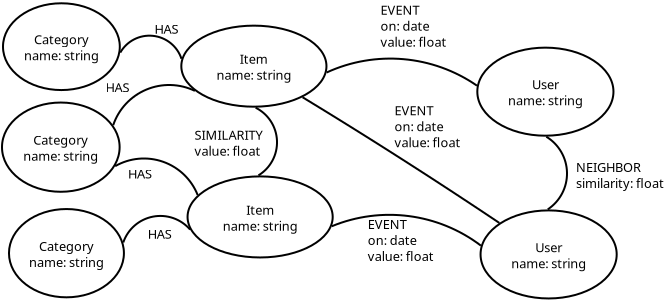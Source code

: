 <?xml version="1.0" encoding="UTF-8"?>
<dia:diagram xmlns:dia="http://www.lysator.liu.se/~alla/dia/">
  <dia:layer name="Fondo" visible="true" active="true">
    <dia:object type="Flowchart - Ellipse" version="0" id="O0">
      <dia:attribute name="obj_pos">
        <dia:point val="7.993,-2.153"/>
      </dia:attribute>
      <dia:attribute name="obj_bb">
        <dia:rectangle val="7.943,-2.203;15.3,1.95"/>
      </dia:attribute>
      <dia:attribute name="elem_corner">
        <dia:point val="7.993,-2.153"/>
      </dia:attribute>
      <dia:attribute name="elem_width">
        <dia:real val="7.257"/>
      </dia:attribute>
      <dia:attribute name="elem_height">
        <dia:real val="4.053"/>
      </dia:attribute>
      <dia:attribute name="border_width">
        <dia:real val="0.1"/>
      </dia:attribute>
      <dia:attribute name="show_background">
        <dia:boolean val="true"/>
      </dia:attribute>
      <dia:attribute name="padding">
        <dia:real val="0.354"/>
      </dia:attribute>
      <dia:attribute name="text">
        <dia:composite type="text">
          <dia:attribute name="string">
            <dia:string>#Item
name: string#</dia:string>
          </dia:attribute>
          <dia:attribute name="font">
            <dia:font family="Droid Sans Thai" style="0" name="Courier"/>
          </dia:attribute>
          <dia:attribute name="height">
            <dia:real val="0.8"/>
          </dia:attribute>
          <dia:attribute name="pos">
            <dia:point val="11.622,-0.332"/>
          </dia:attribute>
          <dia:attribute name="color">
            <dia:color val="#000000"/>
          </dia:attribute>
          <dia:attribute name="alignment">
            <dia:enum val="1"/>
          </dia:attribute>
        </dia:composite>
      </dia:attribute>
    </dia:object>
    <dia:object type="Flowchart - Ellipse" version="0" id="O1">
      <dia:attribute name="obj_pos">
        <dia:point val="22.793,-1.053"/>
      </dia:attribute>
      <dia:attribute name="obj_bb">
        <dia:rectangle val="22.743,-1.103;29.65,3.4"/>
      </dia:attribute>
      <dia:attribute name="elem_corner">
        <dia:point val="22.793,-1.053"/>
      </dia:attribute>
      <dia:attribute name="elem_width">
        <dia:real val="6.807"/>
      </dia:attribute>
      <dia:attribute name="elem_height">
        <dia:real val="4.403"/>
      </dia:attribute>
      <dia:attribute name="border_width">
        <dia:real val="0.1"/>
      </dia:attribute>
      <dia:attribute name="show_background">
        <dia:boolean val="true"/>
      </dia:attribute>
      <dia:attribute name="padding">
        <dia:real val="0.354"/>
      </dia:attribute>
      <dia:attribute name="text">
        <dia:composite type="text">
          <dia:attribute name="string">
            <dia:string>#User
name: string#</dia:string>
          </dia:attribute>
          <dia:attribute name="font">
            <dia:font family="Droid Sans Thai" style="0" name="Courier"/>
          </dia:attribute>
          <dia:attribute name="height">
            <dia:real val="0.8"/>
          </dia:attribute>
          <dia:attribute name="pos">
            <dia:point val="26.197,0.943"/>
          </dia:attribute>
          <dia:attribute name="color">
            <dia:color val="#000000"/>
          </dia:attribute>
          <dia:attribute name="alignment">
            <dia:enum val="1"/>
          </dia:attribute>
        </dia:composite>
      </dia:attribute>
    </dia:object>
    <dia:object type="Flowchart - Ellipse" version="0" id="O2">
      <dia:attribute name="obj_pos">
        <dia:point val="22.955,7.085"/>
      </dia:attribute>
      <dia:attribute name="obj_bb">
        <dia:rectangle val="22.905,7.035;29.812,11.538"/>
      </dia:attribute>
      <dia:attribute name="elem_corner">
        <dia:point val="22.955,7.085"/>
      </dia:attribute>
      <dia:attribute name="elem_width">
        <dia:real val="6.807"/>
      </dia:attribute>
      <dia:attribute name="elem_height">
        <dia:real val="4.403"/>
      </dia:attribute>
      <dia:attribute name="border_width">
        <dia:real val="0.1"/>
      </dia:attribute>
      <dia:attribute name="show_background">
        <dia:boolean val="true"/>
      </dia:attribute>
      <dia:attribute name="padding">
        <dia:real val="0.354"/>
      </dia:attribute>
      <dia:attribute name="text">
        <dia:composite type="text">
          <dia:attribute name="string">
            <dia:string>#User
name: string#</dia:string>
          </dia:attribute>
          <dia:attribute name="font">
            <dia:font family="Droid Sans Thai" style="0" name="Courier"/>
          </dia:attribute>
          <dia:attribute name="height">
            <dia:real val="0.8"/>
          </dia:attribute>
          <dia:attribute name="pos">
            <dia:point val="26.358,9.082"/>
          </dia:attribute>
          <dia:attribute name="color">
            <dia:color val="#000000"/>
          </dia:attribute>
          <dia:attribute name="alignment">
            <dia:enum val="1"/>
          </dia:attribute>
        </dia:composite>
      </dia:attribute>
    </dia:object>
    <dia:object type="Flowchart - Ellipse" version="0" id="O3">
      <dia:attribute name="obj_pos">
        <dia:point val="8.305,5.385"/>
      </dia:attribute>
      <dia:attribute name="obj_bb">
        <dia:rectangle val="8.255,5.335;15.612,9.488"/>
      </dia:attribute>
      <dia:attribute name="elem_corner">
        <dia:point val="8.305,5.385"/>
      </dia:attribute>
      <dia:attribute name="elem_width">
        <dia:real val="7.257"/>
      </dia:attribute>
      <dia:attribute name="elem_height">
        <dia:real val="4.053"/>
      </dia:attribute>
      <dia:attribute name="border_width">
        <dia:real val="0.1"/>
      </dia:attribute>
      <dia:attribute name="show_background">
        <dia:boolean val="true"/>
      </dia:attribute>
      <dia:attribute name="padding">
        <dia:real val="0.354"/>
      </dia:attribute>
      <dia:attribute name="text">
        <dia:composite type="text">
          <dia:attribute name="string">
            <dia:string>#Item
name: string#</dia:string>
          </dia:attribute>
          <dia:attribute name="font">
            <dia:font family="Droid Sans Thai" style="0" name="Courier"/>
          </dia:attribute>
          <dia:attribute name="height">
            <dia:real val="0.8"/>
          </dia:attribute>
          <dia:attribute name="pos">
            <dia:point val="11.933,7.207"/>
          </dia:attribute>
          <dia:attribute name="color">
            <dia:color val="#000000"/>
          </dia:attribute>
          <dia:attribute name="alignment">
            <dia:enum val="1"/>
          </dia:attribute>
        </dia:composite>
      </dia:attribute>
    </dia:object>
    <dia:object type="Flowchart - Ellipse" version="0" id="O4">
      <dia:attribute name="obj_pos">
        <dia:point val="-0.923,-3.271"/>
      </dia:attribute>
      <dia:attribute name="obj_bb">
        <dia:rectangle val="-0.973,-3.321;4.967,1.118"/>
      </dia:attribute>
      <dia:attribute name="elem_corner">
        <dia:point val="-0.923,-3.271"/>
      </dia:attribute>
      <dia:attribute name="elem_width">
        <dia:real val="5.84"/>
      </dia:attribute>
      <dia:attribute name="elem_height">
        <dia:real val="4.339"/>
      </dia:attribute>
      <dia:attribute name="border_width">
        <dia:real val="0.1"/>
      </dia:attribute>
      <dia:attribute name="show_background">
        <dia:boolean val="true"/>
      </dia:attribute>
      <dia:attribute name="padding">
        <dia:real val="0.354"/>
      </dia:attribute>
      <dia:attribute name="text">
        <dia:composite type="text">
          <dia:attribute name="string">
            <dia:string>#Category
name: string#</dia:string>
          </dia:attribute>
          <dia:attribute name="font">
            <dia:font family="Droid Sans Thai" style="0" name="Courier"/>
          </dia:attribute>
          <dia:attribute name="height">
            <dia:real val="0.8"/>
          </dia:attribute>
          <dia:attribute name="pos">
            <dia:point val="1.997,-1.307"/>
          </dia:attribute>
          <dia:attribute name="color">
            <dia:color val="#000000"/>
          </dia:attribute>
          <dia:attribute name="alignment">
            <dia:enum val="1"/>
          </dia:attribute>
        </dia:composite>
      </dia:attribute>
    </dia:object>
    <dia:object type="Flowchart - Ellipse" version="0" id="O5">
      <dia:attribute name="obj_pos">
        <dia:point val="-0.973,1.692"/>
      </dia:attribute>
      <dia:attribute name="obj_bb">
        <dia:rectangle val="-1.023,1.642;4.957,6.204"/>
      </dia:attribute>
      <dia:attribute name="elem_corner">
        <dia:point val="-0.973,1.692"/>
      </dia:attribute>
      <dia:attribute name="elem_width">
        <dia:real val="5.881"/>
      </dia:attribute>
      <dia:attribute name="elem_height">
        <dia:real val="4.462"/>
      </dia:attribute>
      <dia:attribute name="border_width">
        <dia:real val="0.1"/>
      </dia:attribute>
      <dia:attribute name="show_background">
        <dia:boolean val="true"/>
      </dia:attribute>
      <dia:attribute name="padding">
        <dia:real val="0.354"/>
      </dia:attribute>
      <dia:attribute name="text">
        <dia:composite type="text">
          <dia:attribute name="string">
            <dia:string>#Category
name: string#</dia:string>
          </dia:attribute>
          <dia:attribute name="font">
            <dia:font family="Droid Sans Thai" style="0" name="Courier"/>
          </dia:attribute>
          <dia:attribute name="height">
            <dia:real val="0.8"/>
          </dia:attribute>
          <dia:attribute name="pos">
            <dia:point val="1.967,3.718"/>
          </dia:attribute>
          <dia:attribute name="color">
            <dia:color val="#000000"/>
          </dia:attribute>
          <dia:attribute name="alignment">
            <dia:enum val="1"/>
          </dia:attribute>
        </dia:composite>
      </dia:attribute>
    </dia:object>
    <dia:object type="Flowchart - Ellipse" version="0" id="O6">
      <dia:attribute name="obj_pos">
        <dia:point val="-0.624,7.017"/>
      </dia:attribute>
      <dia:attribute name="obj_bb">
        <dia:rectangle val="-0.674,6.967;5.173,11.481"/>
      </dia:attribute>
      <dia:attribute name="elem_corner">
        <dia:point val="-0.624,7.017"/>
      </dia:attribute>
      <dia:attribute name="elem_width">
        <dia:real val="5.747"/>
      </dia:attribute>
      <dia:attribute name="elem_height">
        <dia:real val="4.414"/>
      </dia:attribute>
      <dia:attribute name="border_width">
        <dia:real val="0.1"/>
      </dia:attribute>
      <dia:attribute name="show_background">
        <dia:boolean val="true"/>
      </dia:attribute>
      <dia:attribute name="padding">
        <dia:real val="0.354"/>
      </dia:attribute>
      <dia:attribute name="text">
        <dia:composite type="text">
          <dia:attribute name="string">
            <dia:string>#Category
name: string#</dia:string>
          </dia:attribute>
          <dia:attribute name="font">
            <dia:font family="Droid Sans Thai" style="0" name="Courier"/>
          </dia:attribute>
          <dia:attribute name="height">
            <dia:real val="0.8"/>
          </dia:attribute>
          <dia:attribute name="pos">
            <dia:point val="2.25,9.019"/>
          </dia:attribute>
          <dia:attribute name="color">
            <dia:color val="#000000"/>
          </dia:attribute>
          <dia:attribute name="alignment">
            <dia:enum val="1"/>
          </dia:attribute>
        </dia:composite>
      </dia:attribute>
    </dia:object>
    <dia:object type="Standard - Text" version="1" id="O7">
      <dia:attribute name="obj_pos">
        <dia:point val="17.95,-2.7"/>
      </dia:attribute>
      <dia:attribute name="obj_bb">
        <dia:rectangle val="17.95,-3.295;21.555,-0.948"/>
      </dia:attribute>
      <dia:attribute name="text">
        <dia:composite type="text">
          <dia:attribute name="string">
            <dia:string>#EVENT
on: date
value: float#</dia:string>
          </dia:attribute>
          <dia:attribute name="font">
            <dia:font family="Droid Sans Thai" style="0" name="Courier"/>
          </dia:attribute>
          <dia:attribute name="height">
            <dia:real val="0.8"/>
          </dia:attribute>
          <dia:attribute name="pos">
            <dia:point val="17.95,-2.7"/>
          </dia:attribute>
          <dia:attribute name="color">
            <dia:color val="#000000"/>
          </dia:attribute>
          <dia:attribute name="alignment">
            <dia:enum val="0"/>
          </dia:attribute>
        </dia:composite>
      </dia:attribute>
      <dia:attribute name="valign">
        <dia:enum val="3"/>
      </dia:attribute>
    </dia:object>
    <dia:object type="Standard - Text" version="1" id="O8">
      <dia:attribute name="obj_pos">
        <dia:point val="18.655,2.33"/>
      </dia:attribute>
      <dia:attribute name="obj_bb">
        <dia:rectangle val="18.655,1.735;22.26,4.082"/>
      </dia:attribute>
      <dia:attribute name="text">
        <dia:composite type="text">
          <dia:attribute name="string">
            <dia:string>#EVENT
on: date
value: float#</dia:string>
          </dia:attribute>
          <dia:attribute name="font">
            <dia:font family="Droid Sans Thai" style="0" name="Courier"/>
          </dia:attribute>
          <dia:attribute name="height">
            <dia:real val="0.8"/>
          </dia:attribute>
          <dia:attribute name="pos">
            <dia:point val="18.655,2.33"/>
          </dia:attribute>
          <dia:attribute name="color">
            <dia:color val="#000000"/>
          </dia:attribute>
          <dia:attribute name="alignment">
            <dia:enum val="0"/>
          </dia:attribute>
        </dia:composite>
      </dia:attribute>
      <dia:attribute name="valign">
        <dia:enum val="3"/>
      </dia:attribute>
    </dia:object>
    <dia:object type="Standard - Text" version="1" id="O9">
      <dia:attribute name="obj_pos">
        <dia:point val="17.31,8.015"/>
      </dia:attribute>
      <dia:attribute name="obj_bb">
        <dia:rectangle val="17.31,7.42;20.915,9.768"/>
      </dia:attribute>
      <dia:attribute name="text">
        <dia:composite type="text">
          <dia:attribute name="string">
            <dia:string>#EVENT
on: date
value: float#</dia:string>
          </dia:attribute>
          <dia:attribute name="font">
            <dia:font family="Droid Sans Thai" style="0" name="Courier"/>
          </dia:attribute>
          <dia:attribute name="height">
            <dia:real val="0.8"/>
          </dia:attribute>
          <dia:attribute name="pos">
            <dia:point val="17.31,8.015"/>
          </dia:attribute>
          <dia:attribute name="color">
            <dia:color val="#000000"/>
          </dia:attribute>
          <dia:attribute name="alignment">
            <dia:enum val="0"/>
          </dia:attribute>
        </dia:composite>
      </dia:attribute>
      <dia:attribute name="valign">
        <dia:enum val="3"/>
      </dia:attribute>
    </dia:object>
    <dia:object type="Standard - Text" version="1" id="O10">
      <dia:attribute name="obj_pos">
        <dia:point val="6.65,-1.75"/>
      </dia:attribute>
      <dia:attribute name="obj_bb">
        <dia:rectangle val="6.65,-2.364;7.996,-1.56"/>
      </dia:attribute>
      <dia:attribute name="text">
        <dia:composite type="text">
          <dia:attribute name="string">
            <dia:string>#HAS#</dia:string>
          </dia:attribute>
          <dia:attribute name="font">
            <dia:font family="Droid Sans Thai" style="0" name="Courier"/>
          </dia:attribute>
          <dia:attribute name="height">
            <dia:real val="0.8"/>
          </dia:attribute>
          <dia:attribute name="pos">
            <dia:point val="6.65,-1.75"/>
          </dia:attribute>
          <dia:attribute name="color">
            <dia:color val="#000000"/>
          </dia:attribute>
          <dia:attribute name="alignment">
            <dia:enum val="0"/>
          </dia:attribute>
        </dia:composite>
      </dia:attribute>
      <dia:attribute name="valign">
        <dia:enum val="3"/>
      </dia:attribute>
    </dia:object>
    <dia:object type="Standard - Text" version="1" id="O11">
      <dia:attribute name="obj_pos">
        <dia:point val="4.205,1.18"/>
      </dia:attribute>
      <dia:attribute name="obj_bb">
        <dia:rectangle val="4.205,0.585;5.532,1.333"/>
      </dia:attribute>
      <dia:attribute name="text">
        <dia:composite type="text">
          <dia:attribute name="string">
            <dia:string>#HAS#</dia:string>
          </dia:attribute>
          <dia:attribute name="font">
            <dia:font family="Droid Sans Thai" style="0" name="Courier"/>
          </dia:attribute>
          <dia:attribute name="height">
            <dia:real val="0.8"/>
          </dia:attribute>
          <dia:attribute name="pos">
            <dia:point val="4.205,1.18"/>
          </dia:attribute>
          <dia:attribute name="color">
            <dia:color val="#000000"/>
          </dia:attribute>
          <dia:attribute name="alignment">
            <dia:enum val="0"/>
          </dia:attribute>
        </dia:composite>
      </dia:attribute>
      <dia:attribute name="valign">
        <dia:enum val="3"/>
      </dia:attribute>
    </dia:object>
    <dia:object type="Standard - Text" version="1" id="O12">
      <dia:attribute name="obj_pos">
        <dia:point val="6.315,8.5"/>
      </dia:attribute>
      <dia:attribute name="obj_bb">
        <dia:rectangle val="6.315,7.886;7.661,8.69"/>
      </dia:attribute>
      <dia:attribute name="text">
        <dia:composite type="text">
          <dia:attribute name="string">
            <dia:string>#HAS#</dia:string>
          </dia:attribute>
          <dia:attribute name="font">
            <dia:font family="Droid Sans Thai" style="0" name="Courier"/>
          </dia:attribute>
          <dia:attribute name="height">
            <dia:real val="0.8"/>
          </dia:attribute>
          <dia:attribute name="pos">
            <dia:point val="6.315,8.5"/>
          </dia:attribute>
          <dia:attribute name="color">
            <dia:color val="#000000"/>
          </dia:attribute>
          <dia:attribute name="alignment">
            <dia:enum val="0"/>
          </dia:attribute>
        </dia:composite>
      </dia:attribute>
      <dia:attribute name="valign">
        <dia:enum val="3"/>
      </dia:attribute>
    </dia:object>
    <dia:object type="Standard - Text" version="1" id="O13">
      <dia:attribute name="obj_pos">
        <dia:point val="20.377,-2.388"/>
      </dia:attribute>
      <dia:attribute name="obj_bb">
        <dia:rectangle val="20.377,-2.982;20.377,-2.235"/>
      </dia:attribute>
      <dia:attribute name="text">
        <dia:composite type="text">
          <dia:attribute name="string">
            <dia:string>##</dia:string>
          </dia:attribute>
          <dia:attribute name="font">
            <dia:font family="sans" style="0" name="Helvetica"/>
          </dia:attribute>
          <dia:attribute name="height">
            <dia:real val="0.8"/>
          </dia:attribute>
          <dia:attribute name="pos">
            <dia:point val="20.377,-2.388"/>
          </dia:attribute>
          <dia:attribute name="color">
            <dia:color val="#000000"/>
          </dia:attribute>
          <dia:attribute name="alignment">
            <dia:enum val="0"/>
          </dia:attribute>
        </dia:composite>
      </dia:attribute>
      <dia:attribute name="valign">
        <dia:enum val="3"/>
      </dia:attribute>
    </dia:object>
    <dia:object type="Standard - Text" version="1" id="O14">
      <dia:attribute name="obj_pos">
        <dia:point val="8.65,3.55"/>
      </dia:attribute>
      <dia:attribute name="obj_bb">
        <dia:rectangle val="8.65,2.955;12.255,4.503"/>
      </dia:attribute>
      <dia:attribute name="text">
        <dia:composite type="text">
          <dia:attribute name="string">
            <dia:string>#SIMILARITY
value: float#</dia:string>
          </dia:attribute>
          <dia:attribute name="font">
            <dia:font family="Droid Sans Thai" style="0" name="Courier"/>
          </dia:attribute>
          <dia:attribute name="height">
            <dia:real val="0.8"/>
          </dia:attribute>
          <dia:attribute name="pos">
            <dia:point val="8.65,3.55"/>
          </dia:attribute>
          <dia:attribute name="color">
            <dia:color val="#000000"/>
          </dia:attribute>
          <dia:attribute name="alignment">
            <dia:enum val="0"/>
          </dia:attribute>
        </dia:composite>
      </dia:attribute>
      <dia:attribute name="valign">
        <dia:enum val="3"/>
      </dia:attribute>
    </dia:object>
    <dia:object type="Standard - Text" version="1" id="O15">
      <dia:attribute name="obj_pos">
        <dia:point val="27.727,5.162"/>
      </dia:attribute>
      <dia:attribute name="obj_bb">
        <dia:rectangle val="27.727,4.549;32.503,6.152"/>
      </dia:attribute>
      <dia:attribute name="text">
        <dia:composite type="text">
          <dia:attribute name="string">
            <dia:string>#NEIGHBOR
similarity: float#</dia:string>
          </dia:attribute>
          <dia:attribute name="font">
            <dia:font family="sans" style="0" name="Helvetica"/>
          </dia:attribute>
          <dia:attribute name="height">
            <dia:real val="0.8"/>
          </dia:attribute>
          <dia:attribute name="pos">
            <dia:point val="27.727,5.162"/>
          </dia:attribute>
          <dia:attribute name="color">
            <dia:color val="#000000"/>
          </dia:attribute>
          <dia:attribute name="alignment">
            <dia:enum val="0"/>
          </dia:attribute>
        </dia:composite>
      </dia:attribute>
      <dia:attribute name="valign">
        <dia:enum val="3"/>
      </dia:attribute>
    </dia:object>
    <dia:object type="Standard - Text" version="1" id="O16">
      <dia:attribute name="obj_pos">
        <dia:point val="29.277,5.963"/>
      </dia:attribute>
      <dia:attribute name="obj_bb">
        <dia:rectangle val="29.258,5.349;29.277,6.152"/>
      </dia:attribute>
      <dia:attribute name="text">
        <dia:composite type="text">
          <dia:attribute name="string">
            <dia:string>##</dia:string>
          </dia:attribute>
          <dia:attribute name="font">
            <dia:font family="sans" style="0" name="Helvetica"/>
          </dia:attribute>
          <dia:attribute name="height">
            <dia:real val="0.8"/>
          </dia:attribute>
          <dia:attribute name="pos">
            <dia:point val="29.277,5.963"/>
          </dia:attribute>
          <dia:attribute name="color">
            <dia:color val="#000000"/>
          </dia:attribute>
          <dia:attribute name="alignment">
            <dia:enum val="0"/>
          </dia:attribute>
        </dia:composite>
      </dia:attribute>
      <dia:attribute name="valign">
        <dia:enum val="3"/>
      </dia:attribute>
    </dia:object>
    <dia:object type="Standard - Text" version="1" id="O17">
      <dia:attribute name="obj_pos">
        <dia:point val="6.877,8.262"/>
      </dia:attribute>
      <dia:attribute name="obj_bb">
        <dia:rectangle val="6.877,7.668;6.877,8.415"/>
      </dia:attribute>
      <dia:attribute name="text">
        <dia:composite type="text">
          <dia:attribute name="string">
            <dia:string>##</dia:string>
          </dia:attribute>
          <dia:attribute name="font">
            <dia:font family="sans" style="0" name="Helvetica"/>
          </dia:attribute>
          <dia:attribute name="height">
            <dia:real val="0.8"/>
          </dia:attribute>
          <dia:attribute name="pos">
            <dia:point val="6.877,8.262"/>
          </dia:attribute>
          <dia:attribute name="color">
            <dia:color val="#000000"/>
          </dia:attribute>
          <dia:attribute name="alignment">
            <dia:enum val="0"/>
          </dia:attribute>
        </dia:composite>
      </dia:attribute>
      <dia:attribute name="valign">
        <dia:enum val="3"/>
      </dia:attribute>
    </dia:object>
    <dia:object type="Standard - Arc" version="0" id="O18">
      <dia:attribute name="obj_pos">
        <dia:point val="11.622,-0.127"/>
      </dia:attribute>
      <dia:attribute name="obj_bb">
        <dia:rectangle val="1.942,-1.721;11.676,-0.072"/>
      </dia:attribute>
      <dia:attribute name="conn_endpoints">
        <dia:point val="11.622,-0.127"/>
        <dia:point val="1.997,-1.102"/>
      </dia:attribute>
      <dia:attribute name="curve_distance">
        <dia:real val="1"/>
      </dia:attribute>
      <dia:connections>
        <dia:connection handle="0" to="O0" connection="16"/>
        <dia:connection handle="1" to="O4" connection="16"/>
      </dia:connections>
    </dia:object>
    <dia:object type="Standard - Arc" version="0" id="O19">
      <dia:attribute name="obj_pos">
        <dia:point val="11.622,-0.127"/>
      </dia:attribute>
      <dia:attribute name="obj_bb">
        <dia:rectangle val="1.901,-0.192;11.687,3.989"/>
      </dia:attribute>
      <dia:attribute name="conn_endpoints">
        <dia:point val="11.622,-0.127"/>
        <dia:point val="1.967,3.923"/>
      </dia:attribute>
      <dia:attribute name="curve_distance">
        <dia:real val="1"/>
      </dia:attribute>
      <dia:connections>
        <dia:connection handle="0" to="O0" connection="16"/>
        <dia:connection handle="1" to="O5" connection="16"/>
      </dia:connections>
    </dia:object>
    <dia:object type="Standard - Arc" version="0" id="O20">
      <dia:attribute name="obj_pos">
        <dia:point val="11.933,7.412"/>
      </dia:attribute>
      <dia:attribute name="obj_bb">
        <dia:rectangle val="1.903,3.86;11.997,7.475"/>
      </dia:attribute>
      <dia:attribute name="conn_endpoints">
        <dia:point val="11.933,7.412"/>
        <dia:point val="1.967,3.923"/>
      </dia:attribute>
      <dia:attribute name="curve_distance">
        <dia:real val="1"/>
      </dia:attribute>
      <dia:connections>
        <dia:connection handle="0" to="O3" connection="16"/>
        <dia:connection handle="1" to="O5" connection="16"/>
      </dia:connections>
    </dia:object>
    <dia:object type="Standard - Arc" version="0" id="O21">
      <dia:attribute name="obj_pos">
        <dia:point val="11.933,7.412"/>
      </dia:attribute>
      <dia:attribute name="obj_bb">
        <dia:rectangle val="2.191,7.069;11.992,9.283"/>
      </dia:attribute>
      <dia:attribute name="conn_endpoints">
        <dia:point val="11.933,7.412"/>
        <dia:point val="2.25,9.224"/>
      </dia:attribute>
      <dia:attribute name="curve_distance">
        <dia:real val="1"/>
      </dia:attribute>
      <dia:connections>
        <dia:connection handle="0" to="O3" connection="16"/>
        <dia:connection handle="1" to="O6" connection="16"/>
      </dia:connections>
    </dia:object>
    <dia:object type="Standard - Text" version="1" id="O22">
      <dia:attribute name="obj_pos">
        <dia:point val="5.332,5.492"/>
      </dia:attribute>
      <dia:attribute name="obj_bb">
        <dia:rectangle val="5.313,4.879;6.659,5.682"/>
      </dia:attribute>
      <dia:attribute name="text">
        <dia:composite type="text">
          <dia:attribute name="string">
            <dia:string>#HAS#</dia:string>
          </dia:attribute>
          <dia:attribute name="font">
            <dia:font family="Droid Sans Thai" style="0" name="Courier"/>
          </dia:attribute>
          <dia:attribute name="height">
            <dia:real val="0.8"/>
          </dia:attribute>
          <dia:attribute name="pos">
            <dia:point val="5.332,5.492"/>
          </dia:attribute>
          <dia:attribute name="color">
            <dia:color val="#000000"/>
          </dia:attribute>
          <dia:attribute name="alignment">
            <dia:enum val="0"/>
          </dia:attribute>
        </dia:composite>
      </dia:attribute>
      <dia:attribute name="valign">
        <dia:enum val="3"/>
      </dia:attribute>
    </dia:object>
    <dia:object type="Standard - Arc" version="0" id="O23">
      <dia:attribute name="obj_pos">
        <dia:point val="11.933,7.412"/>
      </dia:attribute>
      <dia:attribute name="obj_bb">
        <dia:rectangle val="11.57,-0.179;12.833,7.464"/>
      </dia:attribute>
      <dia:attribute name="conn_endpoints">
        <dia:point val="11.933,7.412"/>
        <dia:point val="11.622,-0.127"/>
      </dia:attribute>
      <dia:attribute name="curve_distance">
        <dia:real val="1"/>
      </dia:attribute>
      <dia:connections>
        <dia:connection handle="0" to="O3" connection="16"/>
        <dia:connection handle="1" to="O0" connection="16"/>
      </dia:connections>
    </dia:object>
    <dia:object type="Standard - Arc" version="0" id="O24">
      <dia:attribute name="obj_pos">
        <dia:point val="26.197,1.148"/>
      </dia:attribute>
      <dia:attribute name="obj_bb">
        <dia:rectangle val="11.568,-0.639;26.251,1.202"/>
      </dia:attribute>
      <dia:attribute name="conn_endpoints">
        <dia:point val="26.197,1.148"/>
        <dia:point val="11.622,-0.127"/>
      </dia:attribute>
      <dia:attribute name="curve_distance">
        <dia:real val="1"/>
      </dia:attribute>
      <dia:connections>
        <dia:connection handle="0" to="O1" connection="16"/>
        <dia:connection handle="1" to="O0" connection="16"/>
      </dia:connections>
    </dia:object>
    <dia:object type="Standard - Arc" version="0" id="O25">
      <dia:attribute name="obj_pos">
        <dia:point val="26.358,9.287"/>
      </dia:attribute>
      <dia:attribute name="obj_bb">
        <dia:rectangle val="26.146,1.097;27.329,9.338"/>
      </dia:attribute>
      <dia:attribute name="conn_endpoints">
        <dia:point val="26.358,9.287"/>
        <dia:point val="26.197,1.148"/>
      </dia:attribute>
      <dia:attribute name="curve_distance">
        <dia:real val="1"/>
      </dia:attribute>
      <dia:connections>
        <dia:connection handle="0" to="O2" connection="16"/>
        <dia:connection handle="1" to="O1" connection="16"/>
      </dia:connections>
    </dia:object>
    <dia:object type="Standard - Arc" version="0" id="O26">
      <dia:attribute name="obj_pos">
        <dia:point val="26.358,9.287"/>
      </dia:attribute>
      <dia:attribute name="obj_bb">
        <dia:rectangle val="11.877,7.083;26.414,9.343"/>
      </dia:attribute>
      <dia:attribute name="conn_endpoints">
        <dia:point val="26.358,9.287"/>
        <dia:point val="11.933,7.412"/>
      </dia:attribute>
      <dia:attribute name="curve_distance">
        <dia:real val="1"/>
      </dia:attribute>
      <dia:connections>
        <dia:connection handle="0" to="O2" connection="16"/>
        <dia:connection handle="1" to="O3" connection="16"/>
      </dia:connections>
    </dia:object>
    <dia:object type="Standard - Arc" version="0" id="O27">
      <dia:attribute name="obj_pos">
        <dia:point val="26.358,9.287"/>
      </dia:attribute>
      <dia:attribute name="obj_bb">
        <dia:rectangle val="11.553,-0.196;26.427,9.356"/>
      </dia:attribute>
      <dia:attribute name="conn_endpoints">
        <dia:point val="26.358,9.287"/>
        <dia:point val="11.622,-0.127"/>
      </dia:attribute>
      <dia:attribute name="curve_distance">
        <dia:real val="0.065"/>
      </dia:attribute>
      <dia:connections>
        <dia:connection handle="0" to="O2" connection="16"/>
        <dia:connection handle="1" to="O0" connection="16"/>
      </dia:connections>
    </dia:object>
  </dia:layer>
</dia:diagram>
